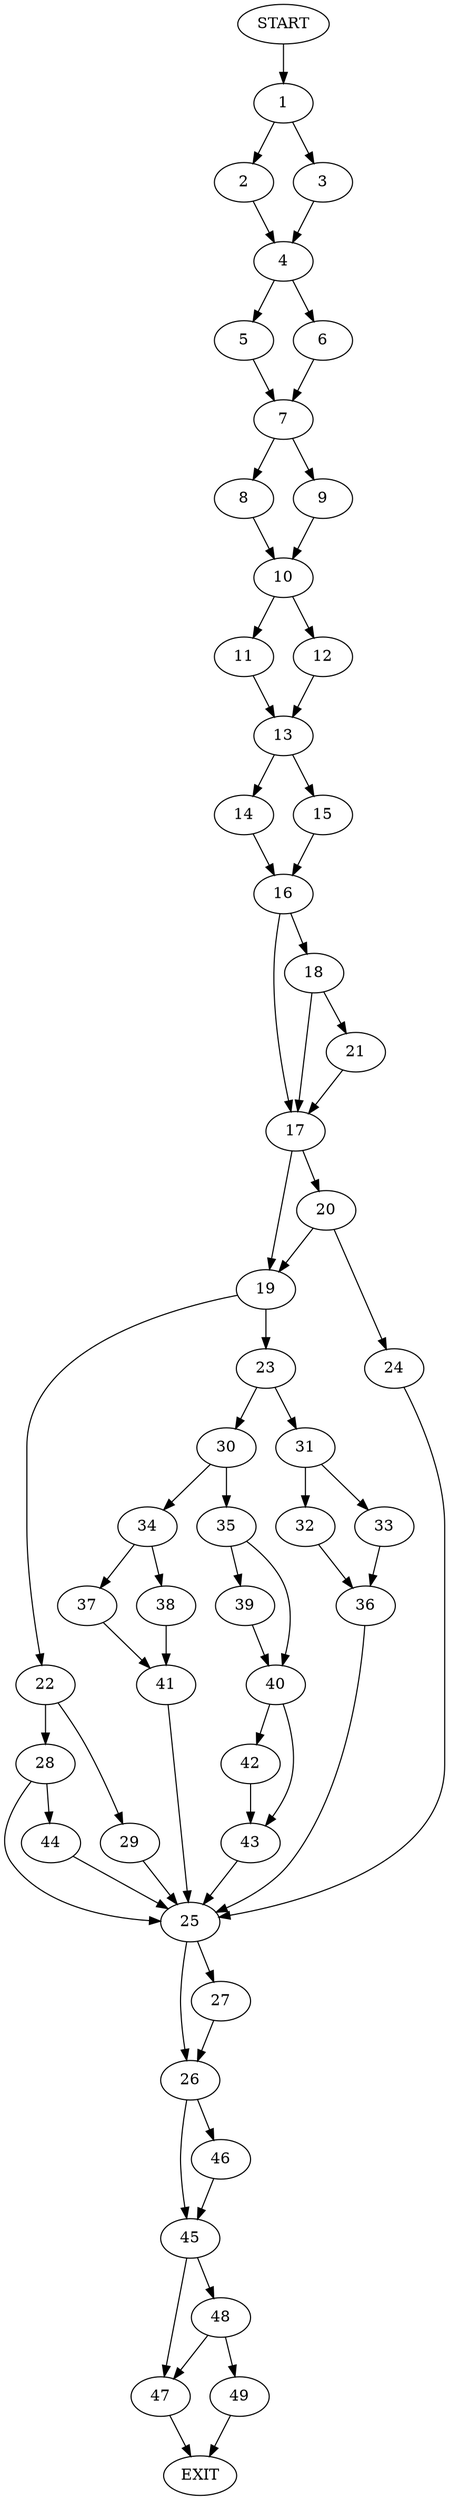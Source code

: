 digraph {
0 [label="START"]
50 [label="EXIT"]
0 -> 1
1 -> 2
1 -> 3
2 -> 4
3 -> 4
4 -> 5
4 -> 6
6 -> 7
5 -> 7
7 -> 8
7 -> 9
8 -> 10
9 -> 10
10 -> 11
10 -> 12
11 -> 13
12 -> 13
13 -> 14
13 -> 15
14 -> 16
15 -> 16
16 -> 17
16 -> 18
17 -> 19
17 -> 20
18 -> 17
18 -> 21
21 -> 17
19 -> 22
19 -> 23
20 -> 19
20 -> 24
24 -> 25
25 -> 26
25 -> 27
22 -> 28
22 -> 29
23 -> 30
23 -> 31
31 -> 32
31 -> 33
30 -> 34
30 -> 35
32 -> 36
33 -> 36
36 -> 25
34 -> 37
34 -> 38
35 -> 39
35 -> 40
37 -> 41
38 -> 41
41 -> 25
40 -> 42
40 -> 43
39 -> 40
43 -> 25
42 -> 43
28 -> 44
28 -> 25
29 -> 25
44 -> 25
27 -> 26
26 -> 45
26 -> 46
45 -> 47
45 -> 48
46 -> 45
48 -> 47
48 -> 49
47 -> 50
49 -> 50
}

